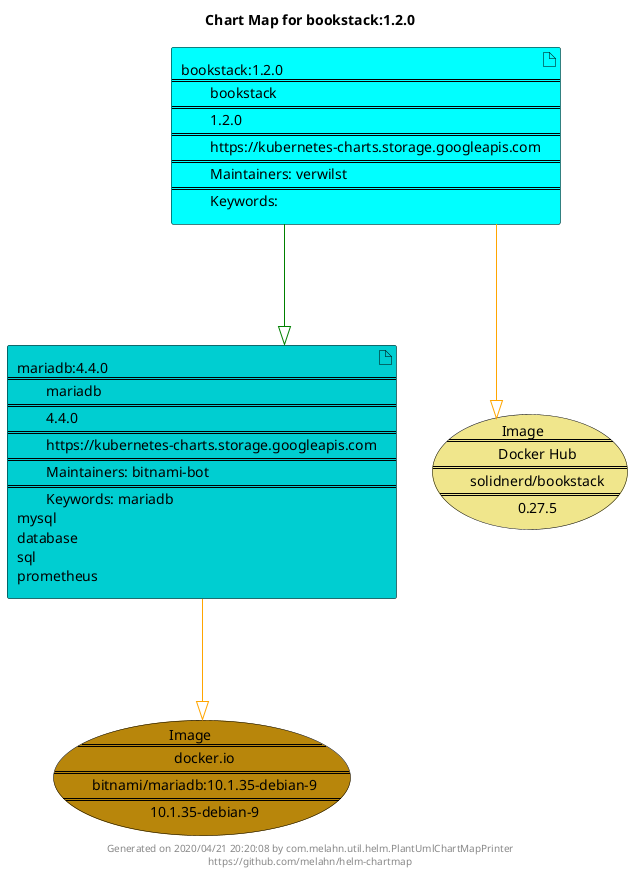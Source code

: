 @startuml
skinparam linetype ortho
skinparam backgroundColor white
skinparam usecaseBorderColor black
skinparam usecaseArrowColor LightSlateGray
skinparam artifactBorderColor black
skinparam artifactArrowColor LightSlateGray

title Chart Map for bookstack:1.2.0

'There are 2 referenced Helm Charts
artifact "mariadb:4.4.0\n====\n\tmariadb\n====\n\t4.4.0\n====\n\thttps://kubernetes-charts.storage.googleapis.com\n====\n\tMaintainers: bitnami-bot\n====\n\tKeywords: mariadb\nmysql\ndatabase\nsql\nprometheus" as mariadb_4_4_0 #DarkTurquoise
artifact "bookstack:1.2.0\n====\n\tbookstack\n====\n\t1.2.0\n====\n\thttps://kubernetes-charts.storage.googleapis.com\n====\n\tMaintainers: verwilst\n====\n\tKeywords: " as bookstack_1_2_0 #Aqua

'There are 2 referenced Docker Images
usecase "Image\n====\n\tdocker.io\n====\n\tbitnami/mariadb:10.1.35-debian-9\n====\n\t10.1.35-debian-9" as docker_io_bitnami_mariadb_10_1_35_debian_9 #DarkGoldenRod
usecase "Image\n====\n\tDocker Hub\n====\n\tsolidnerd/bookstack\n====\n\t0.27.5" as solidnerd_bookstack_0_27_5 #Khaki

'Chart Dependencies
bookstack_1_2_0--[#green]-|>mariadb_4_4_0
mariadb_4_4_0--[#orange]-|>docker_io_bitnami_mariadb_10_1_35_debian_9
bookstack_1_2_0--[#orange]-|>solidnerd_bookstack_0_27_5

center footer Generated on 2020/04/21 20:20:08 by com.melahn.util.helm.PlantUmlChartMapPrinter\nhttps://github.com/melahn/helm-chartmap
@enduml
